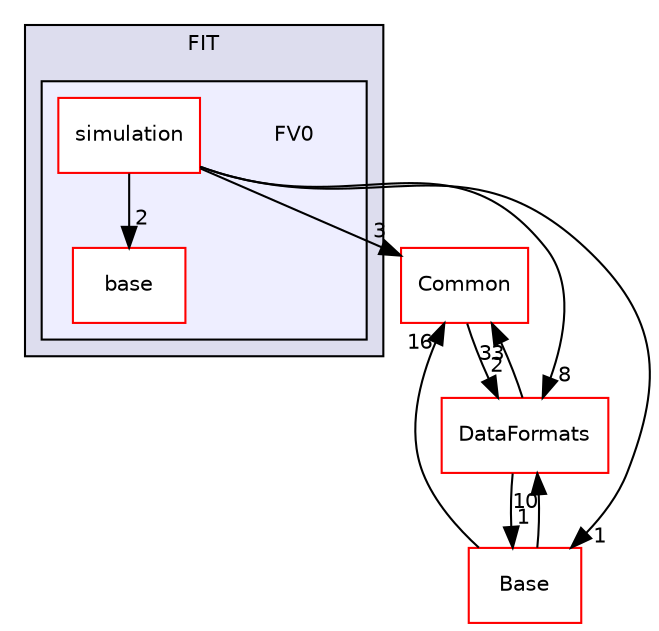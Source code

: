 digraph "/home/travis/build/AliceO2Group/AliceO2/Detectors/FIT/FV0" {
  bgcolor=transparent;
  compound=true
  node [ fontsize="10", fontname="Helvetica"];
  edge [ labelfontsize="10", labelfontname="Helvetica"];
  subgraph clusterdir_d14e88a79bca429480864605ee348cef {
    graph [ bgcolor="#ddddee", pencolor="black", label="FIT" fontname="Helvetica", fontsize="10", URL="dir_d14e88a79bca429480864605ee348cef.html"]
  subgraph clusterdir_47779a59737632a3da2336a4e8799b86 {
    graph [ bgcolor="#eeeeff", pencolor="black", label="" URL="dir_47779a59737632a3da2336a4e8799b86.html"];
    dir_47779a59737632a3da2336a4e8799b86 [shape=plaintext label="FV0"];
    dir_33a453ce68726fac67bcc8248d4ab430 [shape=box label="base" color="red" fillcolor="white" style="filled" URL="dir_33a453ce68726fac67bcc8248d4ab430.html"];
    dir_983acab3c3c5bf8a33c0d17787e8e0cc [shape=box label="simulation" color="red" fillcolor="white" style="filled" URL="dir_983acab3c3c5bf8a33c0d17787e8e0cc.html"];
  }
  }
  dir_4ab6b4cc6a7edbff49100e9123df213f [shape=box label="Common" color="red" URL="dir_4ab6b4cc6a7edbff49100e9123df213f.html"];
  dir_37c90836491b695b472bf98d1be8336b [shape=box label="Base" color="red" URL="dir_37c90836491b695b472bf98d1be8336b.html"];
  dir_2171f7ec022c5423887b07c69b2f5b48 [shape=box label="DataFormats" color="red" URL="dir_2171f7ec022c5423887b07c69b2f5b48.html"];
  dir_4ab6b4cc6a7edbff49100e9123df213f->dir_2171f7ec022c5423887b07c69b2f5b48 [headlabel="2", labeldistance=1.5 headhref="dir_000027_000076.html"];
  dir_37c90836491b695b472bf98d1be8336b->dir_4ab6b4cc6a7edbff49100e9123df213f [headlabel="16", labeldistance=1.5 headhref="dir_000276_000027.html"];
  dir_37c90836491b695b472bf98d1be8336b->dir_2171f7ec022c5423887b07c69b2f5b48 [headlabel="10", labeldistance=1.5 headhref="dir_000276_000076.html"];
  dir_983acab3c3c5bf8a33c0d17787e8e0cc->dir_4ab6b4cc6a7edbff49100e9123df213f [headlabel="3", labeldistance=1.5 headhref="dir_000177_000027.html"];
  dir_983acab3c3c5bf8a33c0d17787e8e0cc->dir_37c90836491b695b472bf98d1be8336b [headlabel="1", labeldistance=1.5 headhref="dir_000177_000276.html"];
  dir_983acab3c3c5bf8a33c0d17787e8e0cc->dir_33a453ce68726fac67bcc8248d4ab430 [headlabel="2", labeldistance=1.5 headhref="dir_000177_000334.html"];
  dir_983acab3c3c5bf8a33c0d17787e8e0cc->dir_2171f7ec022c5423887b07c69b2f5b48 [headlabel="8", labeldistance=1.5 headhref="dir_000177_000076.html"];
  dir_2171f7ec022c5423887b07c69b2f5b48->dir_4ab6b4cc6a7edbff49100e9123df213f [headlabel="33", labeldistance=1.5 headhref="dir_000076_000027.html"];
  dir_2171f7ec022c5423887b07c69b2f5b48->dir_37c90836491b695b472bf98d1be8336b [headlabel="1", labeldistance=1.5 headhref="dir_000076_000276.html"];
}
